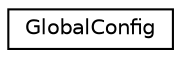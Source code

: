 digraph G
{
  edge [fontname="Helvetica",fontsize="10",labelfontname="Helvetica",labelfontsize="10"];
  node [fontname="Helvetica",fontsize="10",shape=record];
  rankdir=LR;
  Node1 [label="GlobalConfig",height=0.2,width=0.4,color="black", fillcolor="white", style="filled",URL="$struct_global_config.html"];
}
